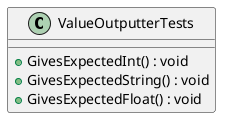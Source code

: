 @startuml
class ValueOutputterTests {
    + GivesExpectedInt() : void
    + GivesExpectedString() : void
    + GivesExpectedFloat() : void
}
@enduml
